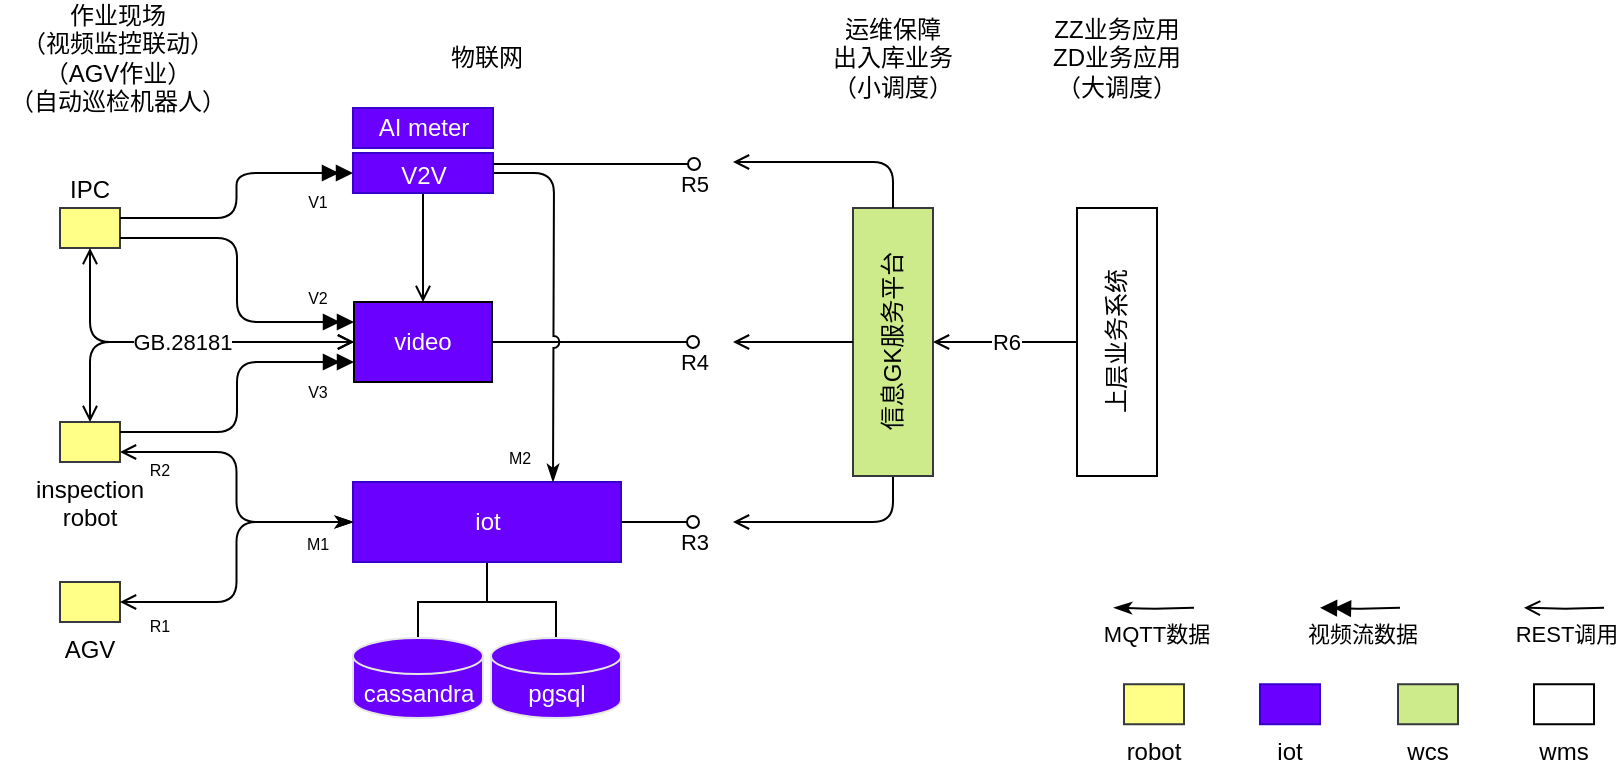 <mxfile version="20.8.3" type="device"><diagram name="主构架" id="aJYpQpSr_V2qhiQmziL1"><mxGraphModel dx="2326" dy="1848" grid="1" gridSize="10" guides="1" tooltips="1" connect="1" arrows="1" fold="1" page="1" pageScale="1" pageWidth="827" pageHeight="1169" math="0" shadow="0"><root><mxCell id="SpS28PxbXEsLv8NFBt8i-0"/><mxCell id="SpS28PxbXEsLv8NFBt8i-1" parent="SpS28PxbXEsLv8NFBt8i-0"/><mxCell id="tA_2AIK8SV-deXdJaFZI-0" value="iot" style="rounded=0;whiteSpace=wrap;html=1;shadow=0;labelBackgroundColor=#ffffff;fillColor=#6a00ff;labelPosition=center;verticalLabelPosition=bottom;align=center;verticalAlign=top;strokeColor=#3700CC;fontColor=#000000;" parent="SpS28PxbXEsLv8NFBt8i-1" vertex="1"><mxGeometry x="-197" y="-781.88" width="30" height="20" as="geometry"/></mxCell><mxCell id="tA_2AIK8SV-deXdJaFZI-1" value="wcs" style="rounded=0;whiteSpace=wrap;html=1;shadow=0;labelBackgroundColor=#ffffff;fillColor=#cdeb8b;strokeColor=#36393d;labelPosition=center;verticalLabelPosition=bottom;align=center;verticalAlign=top;" parent="SpS28PxbXEsLv8NFBt8i-1" vertex="1"><mxGeometry x="-128" y="-781.88" width="30" height="20" as="geometry"/></mxCell><mxCell id="tA_2AIK8SV-deXdJaFZI-13" value="wms" style="rounded=0;whiteSpace=wrap;html=1;shadow=0;labelBackgroundColor=#ffffff;labelPosition=center;verticalLabelPosition=bottom;align=center;verticalAlign=top;" parent="SpS28PxbXEsLv8NFBt8i-1" vertex="1"><mxGeometry x="-60" y="-781.88" width="30" height="20" as="geometry"/></mxCell><mxCell id="I6OQf8j_G0AkKVuxYn7g-0" value="&lt;font color=&quot;#000000&quot;&gt;robot&lt;/font&gt;" style="rounded=0;whiteSpace=wrap;html=1;shadow=0;labelBackgroundColor=#ffffff;fillColor=#ffff88;labelPosition=center;verticalLabelPosition=bottom;align=center;verticalAlign=top;strokeColor=#36393d;" parent="SpS28PxbXEsLv8NFBt8i-1" vertex="1"><mxGeometry x="-265" y="-781.88" width="30" height="20" as="geometry"/></mxCell><mxCell id="I6OQf8j_G0AkKVuxYn7g-9" value="" style="edgeStyle=orthogonalEdgeStyle;rounded=1;orthogonalLoop=1;jettySize=auto;html=1;entryX=0;entryY=0.5;entryDx=0;entryDy=0;fontColor=#000000;startArrow=open;startFill=0;endArrow=classicThin;endFill=1;exitX=1;exitY=0.75;exitDx=0;exitDy=0;" parent="SpS28PxbXEsLv8NFBt8i-1" source="I6OQf8j_G0AkKVuxYn7g-2" target="I6OQf8j_G0AkKVuxYn7g-5" edge="1"><mxGeometry relative="1" as="geometry"><mxPoint x="-767" y="-900" as="sourcePoint"/></mxGeometry></mxCell><mxCell id="I6OQf8j_G0AkKVuxYn7g-2" value="inspection robot" style="rounded=0;whiteSpace=wrap;html=1;shadow=0;labelBackgroundColor=#ffffff;fillColor=#ffff88;labelPosition=center;verticalLabelPosition=bottom;align=center;verticalAlign=top;strokeColor=#36393d;" parent="SpS28PxbXEsLv8NFBt8i-1" vertex="1"><mxGeometry x="-797" y="-913" width="30" height="20" as="geometry"/></mxCell><mxCell id="I6OQf8j_G0AkKVuxYn7g-3" value="AGV" style="rounded=0;whiteSpace=wrap;html=1;shadow=0;labelBackgroundColor=#ffffff;fillColor=#ffff88;labelPosition=center;verticalLabelPosition=bottom;align=center;verticalAlign=top;strokeColor=#36393d;" parent="SpS28PxbXEsLv8NFBt8i-1" vertex="1"><mxGeometry x="-797" y="-833" width="30" height="20" as="geometry"/></mxCell><mxCell id="I6OQf8j_G0AkKVuxYn7g-4" style="edgeStyle=orthogonalEdgeStyle;rounded=0;orthogonalLoop=1;jettySize=auto;html=1;endArrow=none;endFill=0;startArrow=none;startFill=0;" parent="SpS28PxbXEsLv8NFBt8i-1" source="I6OQf8j_G0AkKVuxYn7g-5" target="I6OQf8j_G0AkKVuxYn7g-6" edge="1"><mxGeometry relative="1" as="geometry"/></mxCell><mxCell id="I6OQf8j_G0AkKVuxYn7g-26" style="edgeStyle=orthogonalEdgeStyle;rounded=0;orthogonalLoop=1;jettySize=auto;html=1;fontColor=#000000;startArrow=none;startFill=0;endArrow=none;endFill=0;entryX=0.5;entryY=0;entryDx=0;entryDy=0;entryPerimeter=0;" parent="SpS28PxbXEsLv8NFBt8i-1" source="I6OQf8j_G0AkKVuxYn7g-5" target="I6OQf8j_G0AkKVuxYn7g-7" edge="1"><mxGeometry relative="1" as="geometry"/></mxCell><mxCell id="I6OQf8j_G0AkKVuxYn7g-34" value="R3" style="edgeStyle=orthogonalEdgeStyle;rounded=1;orthogonalLoop=1;jettySize=auto;html=1;fontColor=#000000;startArrow=none;startFill=0;endArrow=oval;endFill=0;labelBackgroundColor=none;" parent="SpS28PxbXEsLv8NFBt8i-1" source="I6OQf8j_G0AkKVuxYn7g-5" edge="1"><mxGeometry x="1" y="-10" relative="1" as="geometry"><mxPoint x="-480.5" y="-863" as="targetPoint"/><mxPoint as="offset"/></mxGeometry></mxCell><mxCell id="I6OQf8j_G0AkKVuxYn7g-5" value="iot" style="rounded=0;whiteSpace=wrap;html=1;align=center;fillColor=#6a00ff;strokeColor=#3700CC;fontColor=#ffffff;" parent="SpS28PxbXEsLv8NFBt8i-1" vertex="1"><mxGeometry x="-650.5" y="-883" width="134" height="40" as="geometry"/></mxCell><mxCell id="I6OQf8j_G0AkKVuxYn7g-10" value="" style="edgeStyle=orthogonalEdgeStyle;rounded=1;orthogonalLoop=1;jettySize=auto;html=1;entryX=0;entryY=0.5;entryDx=0;entryDy=0;fontColor=#000000;startArrow=open;startFill=0;endArrow=classicThin;endFill=1;exitX=1;exitY=0.5;exitDx=0;exitDy=0;" parent="SpS28PxbXEsLv8NFBt8i-1" source="I6OQf8j_G0AkKVuxYn7g-3" target="I6OQf8j_G0AkKVuxYn7g-5" edge="1"><mxGeometry relative="1" as="geometry"><mxPoint x="-785" y="-893" as="sourcePoint"/><mxPoint x="-624.5" y="-863" as="targetPoint"/></mxGeometry></mxCell><mxCell id="I6OQf8j_G0AkKVuxYn7g-30" value="R4" style="edgeStyle=orthogonalEdgeStyle;rounded=1;orthogonalLoop=1;jettySize=auto;html=1;fontColor=#000000;startArrow=none;startFill=0;endArrow=oval;endFill=0;labelBackgroundColor=none;" parent="SpS28PxbXEsLv8NFBt8i-1" source="I6OQf8j_G0AkKVuxYn7g-13" edge="1"><mxGeometry x="1" y="-10" relative="1" as="geometry"><mxPoint x="-480.5" y="-953" as="targetPoint"/><mxPoint as="offset"/></mxGeometry></mxCell><mxCell id="I6OQf8j_G0AkKVuxYn7g-13" value="video" style="rounded=0;whiteSpace=wrap;html=1;fontColor=#FFFFFF;fillColor=#6a00ff;" parent="SpS28PxbXEsLv8NFBt8i-1" vertex="1"><mxGeometry x="-650" y="-973" width="69" height="40" as="geometry"/></mxCell><mxCell id="I6OQf8j_G0AkKVuxYn7g-14" value="IPC" style="rounded=0;whiteSpace=wrap;html=1;shadow=0;labelBackgroundColor=#ffffff;fillColor=#ffff88;labelPosition=center;verticalLabelPosition=top;align=center;verticalAlign=bottom;strokeColor=#36393d;horizontal=1;" parent="SpS28PxbXEsLv8NFBt8i-1" vertex="1"><mxGeometry x="-797" y="-1020" width="30" height="20" as="geometry"/></mxCell><mxCell id="I6OQf8j_G0AkKVuxYn7g-16" style="edgeStyle=orthogonalEdgeStyle;rounded=1;jumpStyle=arc;orthogonalLoop=1;jettySize=auto;html=1;startArrow=open;startFill=0;endArrow=open;endFill=0;exitX=0.5;exitY=1;exitDx=0;exitDy=0;entryX=0;entryY=0.5;entryDx=0;entryDy=0;" parent="SpS28PxbXEsLv8NFBt8i-1" source="I6OQf8j_G0AkKVuxYn7g-14" target="I6OQf8j_G0AkKVuxYn7g-13" edge="1"><mxGeometry relative="1" as="geometry"><mxPoint x="-779.76" y="-973" as="sourcePoint"/><mxPoint x="-890.5" y="-933" as="targetPoint"/></mxGeometry></mxCell><mxCell id="I6OQf8j_G0AkKVuxYn7g-20" style="edgeStyle=orthogonalEdgeStyle;rounded=1;jumpStyle=arc;orthogonalLoop=1;jettySize=auto;html=1;startArrow=open;startFill=0;endArrow=none;endFill=0;exitX=0.5;exitY=0;exitDx=0;exitDy=0;entryX=0.5;entryY=1;entryDx=0;entryDy=0;" parent="SpS28PxbXEsLv8NFBt8i-1" source="I6OQf8j_G0AkKVuxYn7g-13" target="I6OQf8j_G0AkKVuxYn7g-18" edge="1"><mxGeometry relative="1" as="geometry"><mxPoint x="-785" y="-962.971" as="sourcePoint"/><mxPoint x="-615.5" y="-1083" as="targetPoint"/></mxGeometry></mxCell><mxCell id="I6OQf8j_G0AkKVuxYn7g-21" style="edgeStyle=orthogonalEdgeStyle;rounded=1;jumpStyle=arc;orthogonalLoop=1;jettySize=auto;html=1;startArrow=none;startFill=0;endArrow=doubleBlock;endFill=1;exitX=1;exitY=0.25;exitDx=0;exitDy=0;entryX=0;entryY=0.5;entryDx=0;entryDy=0;" parent="SpS28PxbXEsLv8NFBt8i-1" source="I6OQf8j_G0AkKVuxYn7g-14" target="I6OQf8j_G0AkKVuxYn7g-18" edge="1"><mxGeometry relative="1" as="geometry"><mxPoint x="-770.5" y="-1013" as="sourcePoint"/><mxPoint x="-650.5" y="-1018" as="targetPoint"/></mxGeometry></mxCell><mxCell id="I6OQf8j_G0AkKVuxYn7g-23" style="edgeStyle=orthogonalEdgeStyle;rounded=1;jumpStyle=arc;orthogonalLoop=1;jettySize=auto;html=1;startArrow=none;startFill=0;endArrow=doubleBlock;endFill=1;exitX=1;exitY=0.75;exitDx=0;exitDy=0;entryX=0;entryY=0.25;entryDx=0;entryDy=0;" parent="SpS28PxbXEsLv8NFBt8i-1" source="I6OQf8j_G0AkKVuxYn7g-14" target="I6OQf8j_G0AkKVuxYn7g-13" edge="1"><mxGeometry relative="1" as="geometry"><mxPoint x="-740.5" y="-953" as="sourcePoint"/><mxPoint x="-680.5" y="-963" as="targetPoint"/></mxGeometry></mxCell><mxCell id="I6OQf8j_G0AkKVuxYn7g-24" value="GB.28181" style="edgeStyle=orthogonalEdgeStyle;rounded=1;jumpStyle=arc;orthogonalLoop=1;jettySize=auto;html=1;startArrow=open;startFill=0;endArrow=open;endFill=0;exitX=0.5;exitY=0;exitDx=0;exitDy=0;entryX=0;entryY=0.5;entryDx=0;entryDy=0;" parent="SpS28PxbXEsLv8NFBt8i-1" source="I6OQf8j_G0AkKVuxYn7g-2" target="I6OQf8j_G0AkKVuxYn7g-13" edge="1"><mxGeometry relative="1" as="geometry"><mxPoint x="-800" y="-953" as="sourcePoint"/><mxPoint x="-638.5" y="-933" as="targetPoint"/></mxGeometry></mxCell><mxCell id="I6OQf8j_G0AkKVuxYn7g-25" value="" style="group" parent="SpS28PxbXEsLv8NFBt8i-1" vertex="1" connectable="0"><mxGeometry x="-650.5" y="-805" width="134" height="40" as="geometry"/></mxCell><mxCell id="I6OQf8j_G0AkKVuxYn7g-6" value="cassandra" style="shape=cylinder3;whiteSpace=wrap;html=1;boundedLbl=1;backgroundOutline=1;size=9;align=center;fillColor=#6a00ff;fontColor=#ffffff;strokeColor=#E6E6E6;" parent="I6OQf8j_G0AkKVuxYn7g-25" vertex="1"><mxGeometry width="65" height="40" as="geometry"/></mxCell><mxCell id="I6OQf8j_G0AkKVuxYn7g-7" value="pgsql" style="shape=cylinder3;whiteSpace=wrap;html=1;boundedLbl=1;backgroundOutline=1;size=9;align=center;fillColor=#6a00ff;fontColor=#ffffff;strokeColor=#E6E6E6;" parent="I6OQf8j_G0AkKVuxYn7g-25" vertex="1"><mxGeometry x="69" width="65" height="40" as="geometry"/></mxCell><mxCell id="I6OQf8j_G0AkKVuxYn7g-27" style="edgeStyle=orthogonalEdgeStyle;rounded=1;jumpStyle=arc;orthogonalLoop=1;jettySize=auto;html=1;startArrow=none;startFill=0;endArrow=classicThin;endFill=1;exitX=1;exitY=0.5;exitDx=0;exitDy=0;" parent="SpS28PxbXEsLv8NFBt8i-1" source="I6OQf8j_G0AkKVuxYn7g-18" edge="1"><mxGeometry relative="1" as="geometry"><mxPoint x="-785" y="-979" as="sourcePoint"/><mxPoint x="-550.5" y="-883" as="targetPoint"/></mxGeometry></mxCell><mxCell id="I6OQf8j_G0AkKVuxYn7g-28" value="" style="group" parent="SpS28PxbXEsLv8NFBt8i-1" vertex="1" connectable="0"><mxGeometry x="-650.5" y="-1070" width="70" height="42.5" as="geometry"/></mxCell><mxCell id="I6OQf8j_G0AkKVuxYn7g-18" value="V2V" style="rounded=0;whiteSpace=wrap;html=1;align=center;fillColor=#6a00ff;strokeColor=#3700CC;fontColor=#ffffff;verticalAlign=bottom;" parent="I6OQf8j_G0AkKVuxYn7g-28" vertex="1"><mxGeometry y="22.5" width="70" height="20" as="geometry"/></mxCell><mxCell id="I6OQf8j_G0AkKVuxYn7g-19" value="AI meter" style="rounded=0;whiteSpace=wrap;html=1;align=center;rotation=0;fillColor=#6a00ff;fontColor=#ffffff;strokeColor=#3700CC;" parent="I6OQf8j_G0AkKVuxYn7g-28" vertex="1"><mxGeometry width="70" height="20" as="geometry"/></mxCell><mxCell id="I6OQf8j_G0AkKVuxYn7g-36" style="edgeStyle=orthogonalEdgeStyle;rounded=1;orthogonalLoop=1;jettySize=auto;html=1;fontColor=#000000;startArrow=none;startFill=0;endArrow=open;endFill=0;" parent="SpS28PxbXEsLv8NFBt8i-1" source="I6OQf8j_G0AkKVuxYn7g-35" edge="1"><mxGeometry relative="1" as="geometry"><mxPoint x="-460.5" y="-863" as="targetPoint"/><Array as="points"><mxPoint x="-380.5" y="-863"/></Array></mxGeometry></mxCell><mxCell id="I6OQf8j_G0AkKVuxYn7g-35" value="信息GK服务平台" style="rounded=0;whiteSpace=wrap;html=1;shadow=0;labelBackgroundColor=none;fillColor=#cdeb8b;strokeColor=#36393d;labelPosition=center;verticalLabelPosition=middle;align=center;verticalAlign=middle;horizontal=0;" parent="SpS28PxbXEsLv8NFBt8i-1" vertex="1"><mxGeometry x="-400.5" y="-1020" width="40" height="134" as="geometry"/></mxCell><mxCell id="I6OQf8j_G0AkKVuxYn7g-37" style="edgeStyle=orthogonalEdgeStyle;rounded=1;orthogonalLoop=1;jettySize=auto;html=1;fontColor=#000000;startArrow=none;startFill=0;endArrow=open;endFill=0;exitX=0;exitY=0.5;exitDx=0;exitDy=0;" parent="SpS28PxbXEsLv8NFBt8i-1" source="I6OQf8j_G0AkKVuxYn7g-35" edge="1"><mxGeometry relative="1" as="geometry"><mxPoint x="-460.5" y="-953" as="targetPoint"/><mxPoint x="-390.5" y="-853" as="sourcePoint"/></mxGeometry></mxCell><mxCell id="I6OQf8j_G0AkKVuxYn7g-38" value="R5" style="edgeStyle=orthogonalEdgeStyle;rounded=1;orthogonalLoop=1;jettySize=auto;html=1;fontColor=#000000;startArrow=none;startFill=0;endArrow=oval;endFill=0;labelBackgroundColor=none;" parent="SpS28PxbXEsLv8NFBt8i-1" edge="1"><mxGeometry x="1" y="-10" relative="1" as="geometry"><mxPoint x="-480" y="-1042" as="targetPoint"/><mxPoint x="-580.5" y="-1042" as="sourcePoint"/><mxPoint as="offset"/></mxGeometry></mxCell><mxCell id="I6OQf8j_G0AkKVuxYn7g-39" style="edgeStyle=orthogonalEdgeStyle;rounded=1;orthogonalLoop=1;jettySize=auto;html=1;fontColor=#000000;startArrow=none;startFill=0;endArrow=open;endFill=0;exitX=0.5;exitY=0;exitDx=0;exitDy=0;" parent="SpS28PxbXEsLv8NFBt8i-1" source="I6OQf8j_G0AkKVuxYn7g-35" edge="1"><mxGeometry relative="1" as="geometry"><mxPoint x="-460.5" y="-1043" as="targetPoint"/><mxPoint x="-323.5" y="-873" as="sourcePoint"/><Array as="points"><mxPoint x="-380.5" y="-1043"/></Array></mxGeometry></mxCell><mxCell id="I6OQf8j_G0AkKVuxYn7g-41" value="上层业务系统" style="rounded=0;whiteSpace=wrap;html=1;shadow=0;labelBackgroundColor=none;labelPosition=center;verticalLabelPosition=middle;align=center;verticalAlign=middle;horizontal=0;" parent="SpS28PxbXEsLv8NFBt8i-1" vertex="1"><mxGeometry x="-288.5" y="-1020" width="40" height="134" as="geometry"/></mxCell><mxCell id="I6OQf8j_G0AkKVuxYn7g-42" value="R6" style="edgeStyle=orthogonalEdgeStyle;rounded=1;orthogonalLoop=1;jettySize=auto;html=1;fontColor=#000000;startArrow=none;startFill=0;endArrow=open;endFill=0;exitX=0;exitY=0.5;exitDx=0;exitDy=0;entryX=1;entryY=0.5;entryDx=0;entryDy=0;" parent="SpS28PxbXEsLv8NFBt8i-1" source="I6OQf8j_G0AkKVuxYn7g-41" target="I6OQf8j_G0AkKVuxYn7g-35" edge="1"><mxGeometry relative="1" as="geometry"><mxPoint x="-450.5" y="-943" as="targetPoint"/><mxPoint x="-390.5" y="-943" as="sourcePoint"/></mxGeometry></mxCell><mxCell id="I6OQf8j_G0AkKVuxYn7g-43" value="REST调用" style="edgeStyle=orthogonalEdgeStyle;rounded=1;orthogonalLoop=1;jettySize=auto;html=1;fontColor=#000000;startArrow=none;startFill=0;endArrow=open;endFill=0;exitX=0;exitY=0.5;exitDx=0;exitDy=0;entryX=1;entryY=0.5;entryDx=0;entryDy=0;verticalAlign=top;labelBackgroundColor=none;labelPosition=center;verticalLabelPosition=bottom;align=center;" parent="SpS28PxbXEsLv8NFBt8i-1" edge="1"><mxGeometry relative="1" as="geometry"><mxPoint x="-65" y="-820.12" as="targetPoint"/><mxPoint x="-25" y="-820.12" as="sourcePoint"/></mxGeometry></mxCell><mxCell id="I6OQf8j_G0AkKVuxYn7g-45" value="MQTT数据" style="edgeStyle=orthogonalEdgeStyle;rounded=1;orthogonalLoop=1;jettySize=auto;html=1;fontColor=#000000;startArrow=none;startFill=0;endArrow=classicThin;endFill=1;exitX=0;exitY=0.5;exitDx=0;exitDy=0;entryX=1;entryY=0.5;entryDx=0;entryDy=0;verticalAlign=top;labelBackgroundColor=none;labelPosition=center;verticalLabelPosition=bottom;align=center;" parent="SpS28PxbXEsLv8NFBt8i-1" edge="1"><mxGeometry relative="1" as="geometry"><mxPoint x="-270" y="-820.12" as="targetPoint"/><mxPoint x="-230" y="-820.12" as="sourcePoint"/></mxGeometry></mxCell><mxCell id="I6OQf8j_G0AkKVuxYn7g-46" style="edgeStyle=orthogonalEdgeStyle;rounded=1;jumpStyle=arc;orthogonalLoop=1;jettySize=auto;html=1;startArrow=none;startFill=0;endArrow=doubleBlock;endFill=1;exitX=1;exitY=0.25;exitDx=0;exitDy=0;entryX=0;entryY=0.75;entryDx=0;entryDy=0;" parent="SpS28PxbXEsLv8NFBt8i-1" source="I6OQf8j_G0AkKVuxYn7g-2" target="I6OQf8j_G0AkKVuxYn7g-13" edge="1"><mxGeometry relative="1" as="geometry"><mxPoint x="-757" y="-974" as="sourcePoint"/><mxPoint x="-640" y="-953" as="targetPoint"/></mxGeometry></mxCell><mxCell id="I6OQf8j_G0AkKVuxYn7g-47" value="视频流数据" style="edgeStyle=orthogonalEdgeStyle;rounded=1;orthogonalLoop=1;jettySize=auto;html=1;fontColor=#000000;startArrow=none;startFill=0;endArrow=doubleBlock;endFill=1;exitX=0;exitY=0.5;exitDx=0;exitDy=0;entryX=1;entryY=0.5;entryDx=0;entryDy=0;verticalAlign=top;labelBackgroundColor=none;labelPosition=center;verticalLabelPosition=bottom;align=center;" parent="SpS28PxbXEsLv8NFBt8i-1" edge="1"><mxGeometry relative="1" as="geometry"><mxPoint x="-167" y="-820.12" as="targetPoint"/><mxPoint x="-127" y="-820.12" as="sourcePoint"/></mxGeometry></mxCell><mxCell id="I6OQf8j_G0AkKVuxYn7g-48" value="M1" style="text;html=1;strokeColor=none;fillColor=none;align=center;verticalAlign=middle;whiteSpace=wrap;rounded=0;labelBackgroundColor=none;fontColor=#000000;fontSize=8;" parent="SpS28PxbXEsLv8NFBt8i-1" vertex="1"><mxGeometry x="-698" y="-867" width="60" height="30" as="geometry"/></mxCell><mxCell id="I6OQf8j_G0AkKVuxYn7g-50" value="V1" style="text;html=1;strokeColor=none;fillColor=none;align=center;verticalAlign=middle;whiteSpace=wrap;rounded=0;labelBackgroundColor=none;fontColor=#000000;fontSize=8;" parent="SpS28PxbXEsLv8NFBt8i-1" vertex="1"><mxGeometry x="-698" y="-1038" width="60" height="30" as="geometry"/></mxCell><mxCell id="I6OQf8j_G0AkKVuxYn7g-51" value="M2" style="text;html=1;strokeColor=none;fillColor=none;align=center;verticalAlign=middle;whiteSpace=wrap;rounded=0;labelBackgroundColor=none;fontColor=#000000;fontSize=8;" parent="SpS28PxbXEsLv8NFBt8i-1" vertex="1"><mxGeometry x="-597" y="-910" width="60" height="30" as="geometry"/></mxCell><mxCell id="I6OQf8j_G0AkKVuxYn7g-52" value="R1" style="text;html=1;strokeColor=none;fillColor=none;align=center;verticalAlign=middle;whiteSpace=wrap;rounded=0;labelBackgroundColor=none;fontColor=#000000;fontSize=8;" parent="SpS28PxbXEsLv8NFBt8i-1" vertex="1"><mxGeometry x="-777" y="-826" width="60" height="30" as="geometry"/></mxCell><mxCell id="I6OQf8j_G0AkKVuxYn7g-53" value="R2" style="text;html=1;strokeColor=none;fillColor=none;align=center;verticalAlign=middle;whiteSpace=wrap;rounded=0;labelBackgroundColor=none;fontColor=#000000;fontSize=8;" parent="SpS28PxbXEsLv8NFBt8i-1" vertex="1"><mxGeometry x="-777" y="-904" width="60" height="30" as="geometry"/></mxCell><mxCell id="I6OQf8j_G0AkKVuxYn7g-54" value="V2" style="text;html=1;strokeColor=none;fillColor=none;align=center;verticalAlign=middle;whiteSpace=wrap;rounded=0;labelBackgroundColor=none;fontColor=#000000;fontSize=8;" parent="SpS28PxbXEsLv8NFBt8i-1" vertex="1"><mxGeometry x="-698" y="-990" width="60" height="30" as="geometry"/></mxCell><mxCell id="I6OQf8j_G0AkKVuxYn7g-55" value="V3" style="text;html=1;strokeColor=none;fillColor=none;align=center;verticalAlign=middle;whiteSpace=wrap;rounded=0;labelBackgroundColor=none;fontColor=#000000;fontSize=8;" parent="SpS28PxbXEsLv8NFBt8i-1" vertex="1"><mxGeometry x="-698" y="-943" width="60" height="30" as="geometry"/></mxCell><mxCell id="zGG42fG-QVCkdovZwZpT-0" value="ZZ业务应用&lt;br&gt;ZD业务应用&lt;br&gt;（大调度）" style="text;html=1;strokeColor=none;fillColor=none;align=center;verticalAlign=middle;whiteSpace=wrap;rounded=0;" vertex="1" parent="SpS28PxbXEsLv8NFBt8i-1"><mxGeometry x="-318.75" y="-1110" width="100.5" height="30" as="geometry"/></mxCell><mxCell id="zGG42fG-QVCkdovZwZpT-2" value="运维保障&lt;br&gt;出入库业务&lt;br&gt;（小调度）" style="text;html=1;strokeColor=none;fillColor=none;align=center;verticalAlign=middle;whiteSpace=wrap;rounded=0;" vertex="1" parent="SpS28PxbXEsLv8NFBt8i-1"><mxGeometry x="-430.75" y="-1110" width="100.5" height="30" as="geometry"/></mxCell><mxCell id="zGG42fG-QVCkdovZwZpT-3" value="物联网" style="text;html=1;strokeColor=none;fillColor=none;align=center;verticalAlign=middle;whiteSpace=wrap;rounded=0;" vertex="1" parent="SpS28PxbXEsLv8NFBt8i-1"><mxGeometry x="-633.75" y="-1110" width="100.5" height="30" as="geometry"/></mxCell><mxCell id="zGG42fG-QVCkdovZwZpT-4" value="作业现场&lt;br&gt;（视频监控联动）&lt;br&gt;（AGV作业）&lt;br&gt;（自动巡检机器人）" style="text;html=1;strokeColor=none;fillColor=none;align=center;verticalAlign=middle;whiteSpace=wrap;rounded=0;" vertex="1" parent="SpS28PxbXEsLv8NFBt8i-1"><mxGeometry x="-827" y="-1110" width="117.5" height="30" as="geometry"/></mxCell></root></mxGraphModel></diagram></mxfile>